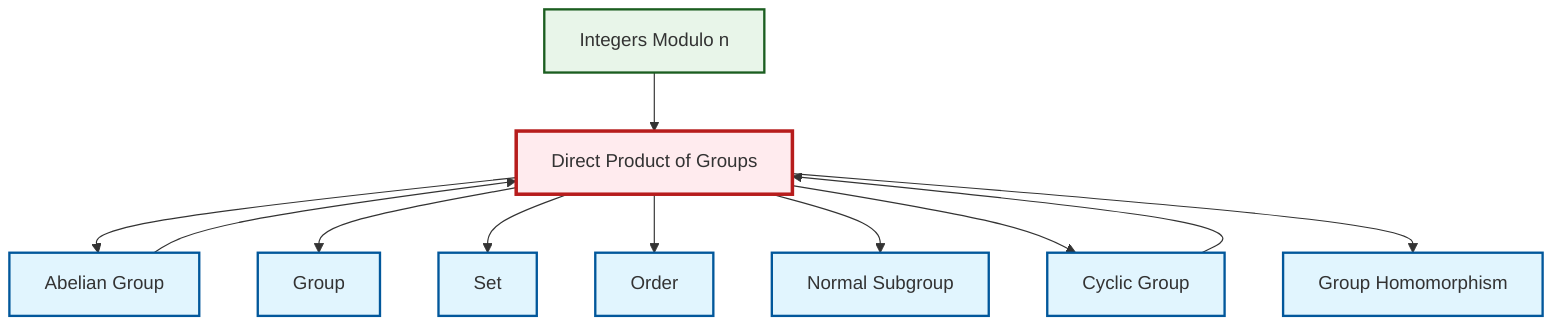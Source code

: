 graph TD
    classDef definition fill:#e1f5fe,stroke:#01579b,stroke-width:2px
    classDef theorem fill:#f3e5f5,stroke:#4a148c,stroke-width:2px
    classDef axiom fill:#fff3e0,stroke:#e65100,stroke-width:2px
    classDef example fill:#e8f5e9,stroke:#1b5e20,stroke-width:2px
    classDef current fill:#ffebee,stroke:#b71c1c,stroke-width:3px
    ex-quotient-integers-mod-n["Integers Modulo n"]:::example
    def-group["Group"]:::definition
    def-homomorphism["Group Homomorphism"]:::definition
    def-set["Set"]:::definition
    def-cyclic-group["Cyclic Group"]:::definition
    def-direct-product["Direct Product of Groups"]:::definition
    def-abelian-group["Abelian Group"]:::definition
    def-normal-subgroup["Normal Subgroup"]:::definition
    def-order["Order"]:::definition
    def-direct-product --> def-abelian-group
    def-cyclic-group --> def-direct-product
    def-direct-product --> def-group
    ex-quotient-integers-mod-n --> def-direct-product
    def-direct-product --> def-set
    def-direct-product --> def-order
    def-direct-product --> def-normal-subgroup
    def-direct-product --> def-cyclic-group
    def-direct-product --> def-homomorphism
    def-abelian-group --> def-direct-product
    class def-direct-product current